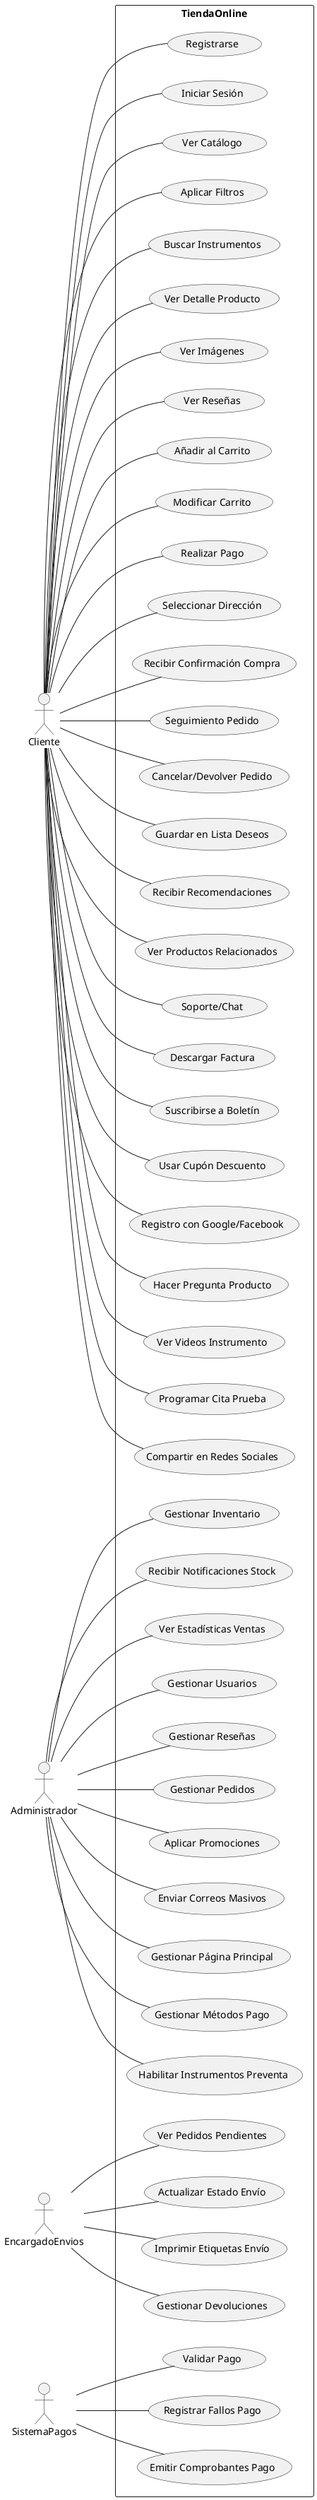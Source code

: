 ' Title: Diagrama de Casos de Uso para una Tienda Online de Instrumentos Musicales

@startuml
left to right direction

actor Cliente
actor Administrador
actor EncargadoEnvios
actor SistemaPagos

rectangle TiendaOnline {

    Cliente -- (Registrarse)
    Cliente -- (Iniciar Sesión)
    Cliente -- (Ver Catálogo)
    Cliente -- (Aplicar Filtros)
    Cliente -- (Buscar Instrumentos)
    Cliente -- (Ver Detalle Producto)
    Cliente -- (Ver Imágenes)
    Cliente -- (Ver Reseñas)
    Cliente -- (Añadir al Carrito)
    Cliente -- (Modificar Carrito)
    Cliente -- (Realizar Pago)
    Cliente -- (Seleccionar Dirección)
    Cliente -- (Recibir Confirmación Compra)
    Cliente -- (Seguimiento Pedido)
    Cliente -- (Cancelar/Devolver Pedido)
    Cliente -- (Guardar en Lista Deseos)
    Cliente -- (Recibir Recomendaciones)
    Cliente -- (Ver Productos Relacionados)
    Cliente -- (Soporte/Chat)
    Cliente -- (Descargar Factura)
    Cliente -- (Suscribirse a Boletín)
    Cliente -- (Usar Cupón Descuento)
    Cliente -- (Registro con Google/Facebook)
    Cliente -- (Hacer Pregunta Producto)
    Cliente -- (Ver Videos Instrumento)
    Cliente -- (Programar Cita Prueba)
    Cliente -- (Compartir en Redes Sociales)


    Administrador -- (Gestionar Inventario)
    Administrador -- (Recibir Notificaciones Stock)
    Administrador -- (Ver Estadísticas Ventas)
    Administrador -- (Gestionar Usuarios)
    Administrador -- (Gestionar Reseñas)
    Administrador -- (Gestionar Pedidos)
    Administrador -- (Aplicar Promociones)
    Administrador -- (Enviar Correos Masivos)
    Administrador -- (Gestionar Página Principal)
    Administrador -- (Gestionar Métodos Pago)
    Administrador -- (Habilitar Instrumentos Preventa)

    EncargadoEnvios -- (Ver Pedidos Pendientes)
    EncargadoEnvios -- (Actualizar Estado Envío)
    EncargadoEnvios -- (Imprimir Etiquetas Envío)
    EncargadoEnvios -- (Gestionar Devoluciones)

    SistemaPagos -- (Validar Pago)
    SistemaPagos -- (Registrar Fallos Pago)
    SistemaPagos -- (Emitir Comprobantes Pago)

}

@enduml